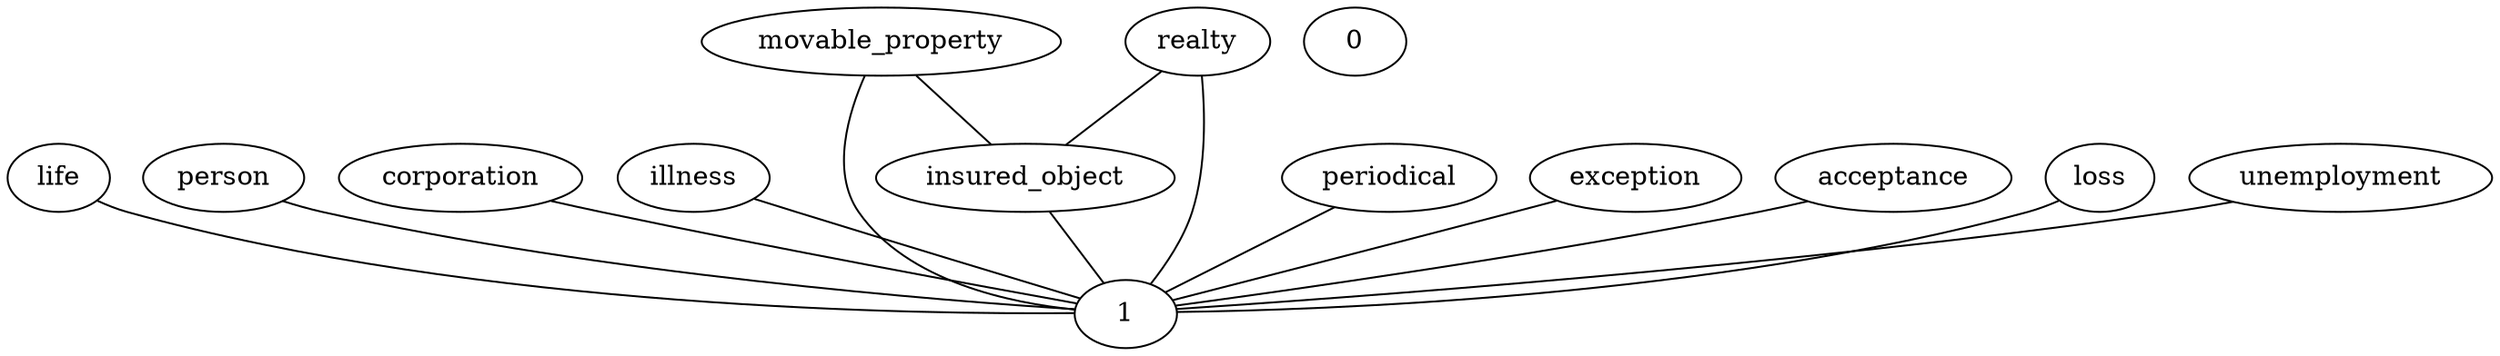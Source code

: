 graph G {
  life;
  person;
  corporation;
  illness;
  insured_object;
  periodical;
  movable_property;
  realty;
  0;
  1;
  exception;
  acceptance;
  loss;
  unemployment;
  movable_property -- insured_object;
  realty -- insured_object;
  person -- 1;
  corporation -- 1;
  illness -- 1;
  insured_object -- 1;
  movable_property -- 1;
  realty -- 1;
  exception -- 1;
  acceptance -- 1;
  loss -- 1;
  unemployment -- 1;
  life -- 1;
  periodical -- 1;
}
